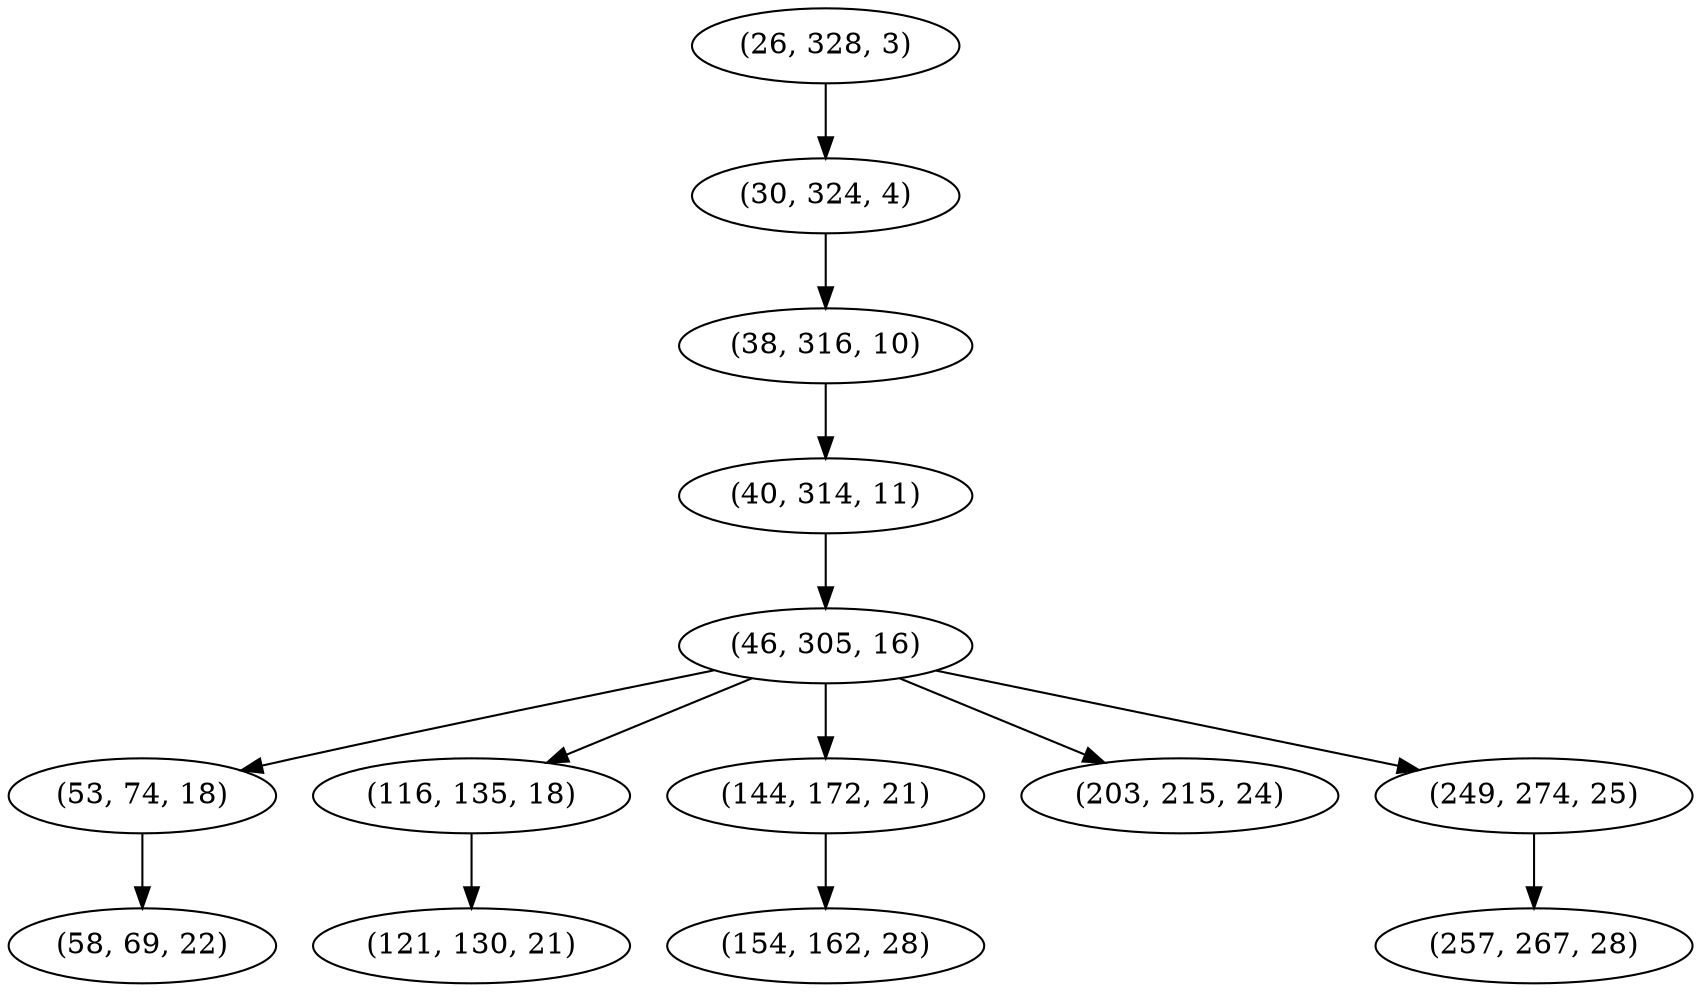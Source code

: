 digraph tree {
    "(26, 328, 3)";
    "(30, 324, 4)";
    "(38, 316, 10)";
    "(40, 314, 11)";
    "(46, 305, 16)";
    "(53, 74, 18)";
    "(58, 69, 22)";
    "(116, 135, 18)";
    "(121, 130, 21)";
    "(144, 172, 21)";
    "(154, 162, 28)";
    "(203, 215, 24)";
    "(249, 274, 25)";
    "(257, 267, 28)";
    "(26, 328, 3)" -> "(30, 324, 4)";
    "(30, 324, 4)" -> "(38, 316, 10)";
    "(38, 316, 10)" -> "(40, 314, 11)";
    "(40, 314, 11)" -> "(46, 305, 16)";
    "(46, 305, 16)" -> "(53, 74, 18)";
    "(46, 305, 16)" -> "(116, 135, 18)";
    "(46, 305, 16)" -> "(144, 172, 21)";
    "(46, 305, 16)" -> "(203, 215, 24)";
    "(46, 305, 16)" -> "(249, 274, 25)";
    "(53, 74, 18)" -> "(58, 69, 22)";
    "(116, 135, 18)" -> "(121, 130, 21)";
    "(144, 172, 21)" -> "(154, 162, 28)";
    "(249, 274, 25)" -> "(257, 267, 28)";
}
